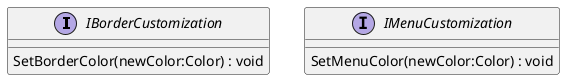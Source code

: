 @startuml
interface IBorderCustomization {
    SetBorderColor(newColor:Color) : void
}
interface IMenuCustomization {
    SetMenuColor(newColor:Color) : void
}
@enduml
